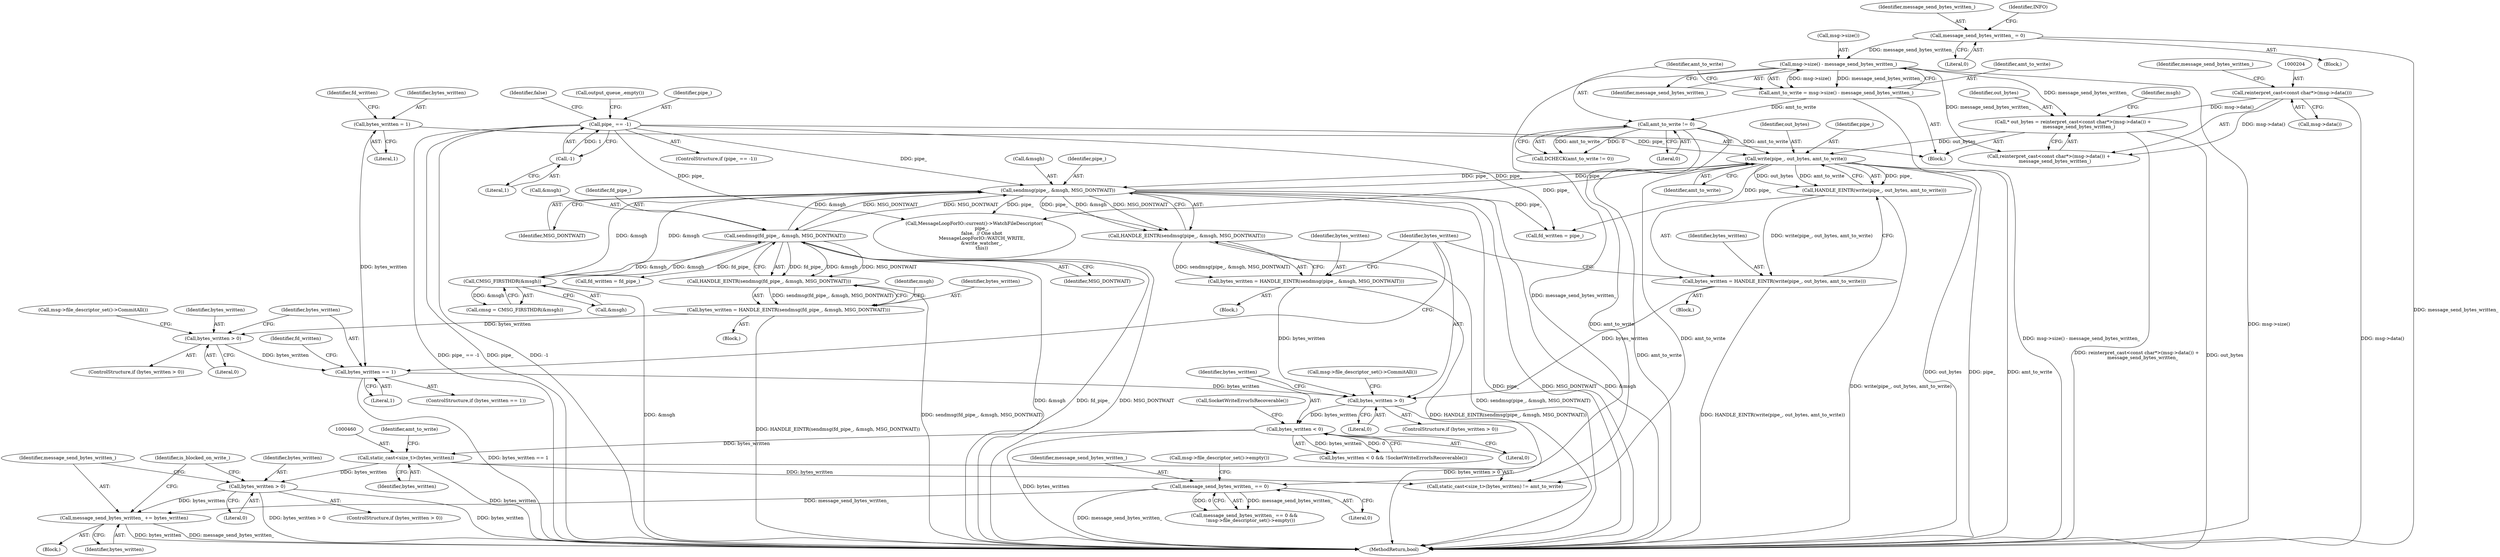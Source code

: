 digraph "0_Chrome_aac449e7154720b895ff1e7f3497c2ce95ae1a5a_0@API" {
"1000469" [label="(Call,message_send_bytes_written_ += bytes_written)"];
"1000465" [label="(Call,bytes_written > 0)"];
"1000459" [label="(Call,static_cast<size_t>(bytes_written))"];
"1000423" [label="(Call,bytes_written < 0)"];
"1000417" [label="(Call,bytes_written > 0)"];
"1000364" [label="(Call,bytes_written == 1)"];
"1000226" [label="(Call,bytes_written = 1)"];
"1000358" [label="(Call,bytes_written > 0)"];
"1000338" [label="(Call,bytes_written = HANDLE_EINTR(sendmsg(fd_pipe_, &msgh, MSG_DONTWAIT)))"];
"1000340" [label="(Call,HANDLE_EINTR(sendmsg(fd_pipe_, &msgh, MSG_DONTWAIT)))"];
"1000341" [label="(Call,sendmsg(fd_pipe_, &msgh, MSG_DONTWAIT))"];
"1000273" [label="(Call,CMSG_FIRSTHDR(&msgh))"];
"1000411" [label="(Call,sendmsg(pipe_, &msgh, MSG_DONTWAIT))"];
"1000402" [label="(Call,write(pipe_, out_bytes, amt_to_write))"];
"1000121" [label="(Call,pipe_ == -1)"];
"1000123" [label="(Call,-1)"];
"1000200" [label="(Call,* out_bytes = reinterpret_cast<const char*>(msg->data()) +\n        message_send_bytes_written_)"];
"1000203" [label="(Call,reinterpret_cast<const char*>(msg->data()))"];
"1000192" [label="(Call,msg->size() - message_send_bytes_written_)"];
"1000486" [label="(Call,message_send_bytes_written_ = 0)"];
"1000196" [label="(Call,amt_to_write != 0)"];
"1000190" [label="(Call,amt_to_write = msg->size() - message_send_bytes_written_)"];
"1000408" [label="(Call,bytes_written = HANDLE_EINTR(sendmsg(pipe_, &msgh, MSG_DONTWAIT)))"];
"1000410" [label="(Call,HANDLE_EINTR(sendmsg(pipe_, &msgh, MSG_DONTWAIT)))"];
"1000399" [label="(Call,bytes_written = HANDLE_EINTR(write(pipe_, out_bytes, amt_to_write)))"];
"1000401" [label="(Call,HANDLE_EINTR(write(pipe_, out_bytes, amt_to_write)))"];
"1000236" [label="(Call,message_send_bytes_written_ == 0)"];
"1000362" [label="(Call,msg->file_descriptor_set()->CommitAll())"];
"1000198" [label="(Literal,0)"];
"1000402" [label="(Call,write(pipe_, out_bytes, amt_to_write))"];
"1000473" [label="(Identifier,is_blocked_on_write_)"];
"1000209" [label="(Identifier,msgh)"];
"1000338" [label="(Call,bytes_written = HANDLE_EINTR(sendmsg(fd_pipe_, &msgh, MSG_DONTWAIT)))"];
"1000190" [label="(Call,amt_to_write = msg->size() - message_send_bytes_written_)"];
"1000195" [label="(Call,DCHECK(amt_to_write != 0))"];
"1000416" [label="(ControlStructure,if (bytes_written > 0))"];
"1000365" [label="(Identifier,bytes_written)"];
"1000348" [label="(Identifier,msgh)"];
"1000205" [label="(Call,msg->data())"];
"1000120" [label="(ControlStructure,if (pipe_ == -1))"];
"1000345" [label="(Identifier,MSG_DONTWAIT)"];
"1000488" [label="(Literal,0)"];
"1000469" [label="(Call,message_send_bytes_written_ += bytes_written)"];
"1000231" [label="(Identifier,fd_written)"];
"1000363" [label="(ControlStructure,if (bytes_written == 1))"];
"1000415" [label="(Identifier,MSG_DONTWAIT)"];
"1000236" [label="(Call,message_send_bytes_written_ == 0)"];
"1000486" [label="(Call,message_send_bytes_written_ = 0)"];
"1000468" [label="(Block,)"];
"1000404" [label="(Identifier,out_bytes)"];
"1000487" [label="(Identifier,message_send_bytes_written_)"];
"1000399" [label="(Call,bytes_written = HANDLE_EINTR(write(pipe_, out_bytes, amt_to_write)))"];
"1000466" [label="(Identifier,bytes_written)"];
"1000123" [label="(Call,-1)"];
"1000410" [label="(Call,HANDLE_EINTR(sendmsg(pipe_, &msgh, MSG_DONTWAIT)))"];
"1000273" [label="(Call,CMSG_FIRSTHDR(&msgh))"];
"1000507" [label="(MethodReturn,bool)"];
"1000412" [label="(Identifier,pipe_)"];
"1000407" [label="(Block,)"];
"1000274" [label="(Call,&msgh)"];
"1000206" [label="(Identifier,message_send_bytes_written_)"];
"1000470" [label="(Identifier,message_send_bytes_written_)"];
"1000485" [label="(Block,)"];
"1000369" [label="(Identifier,fd_written)"];
"1000467" [label="(Literal,0)"];
"1000200" [label="(Call,* out_bytes = reinterpret_cast<const char*>(msg->data()) +\n        message_send_bytes_written_)"];
"1000405" [label="(Identifier,amt_to_write)"];
"1000419" [label="(Literal,0)"];
"1000459" [label="(Call,static_cast<size_t>(bytes_written))"];
"1000462" [label="(Identifier,amt_to_write)"];
"1000196" [label="(Call,amt_to_write != 0)"];
"1000201" [label="(Identifier,out_bytes)"];
"1000458" [label="(Call,static_cast<size_t>(bytes_written) != amt_to_write)"];
"1000227" [label="(Identifier,bytes_written)"];
"1000417" [label="(Call,bytes_written > 0)"];
"1000226" [label="(Call,bytes_written = 1)"];
"1000418" [label="(Identifier,bytes_written)"];
"1000409" [label="(Identifier,bytes_written)"];
"1000131" [label="(Block,)"];
"1000127" [label="(Identifier,false)"];
"1000271" [label="(Call,cmsg = CMSG_FIRSTHDR(&msgh))"];
"1000403" [label="(Identifier,pipe_)"];
"1000461" [label="(Identifier,bytes_written)"];
"1000464" [label="(ControlStructure,if (bytes_written > 0))"];
"1000357" [label="(ControlStructure,if (bytes_written > 0))"];
"1000401" [label="(Call,HANDLE_EINTR(write(pipe_, out_bytes, amt_to_write)))"];
"1000422" [label="(Call,bytes_written < 0 && !SocketWriteErrorIsRecoverable())"];
"1000427" [label="(Call,SocketWriteErrorIsRecoverable())"];
"1000408" [label="(Call,bytes_written = HANDLE_EINTR(sendmsg(pipe_, &msgh, MSG_DONTWAIT)))"];
"1000228" [label="(Literal,1)"];
"1000235" [label="(Call,message_send_bytes_written_ == 0 &&\n        !msg->file_descriptor_set()->empty())"];
"1000121" [label="(Call,pipe_ == -1)"];
"1000203" [label="(Call,reinterpret_cast<const char*>(msg->data()))"];
"1000411" [label="(Call,sendmsg(pipe_, &msgh, MSG_DONTWAIT))"];
"1000359" [label="(Identifier,bytes_written)"];
"1000423" [label="(Call,bytes_written < 0)"];
"1000130" [label="(Call,output_queue_.empty())"];
"1000465" [label="(Call,bytes_written > 0)"];
"1000202" [label="(Call,reinterpret_cast<const char*>(msg->data()) +\n        message_send_bytes_written_)"];
"1000425" [label="(Literal,0)"];
"1000368" [label="(Call,fd_written = pipe_)"];
"1000364" [label="(Call,bytes_written == 1)"];
"1000191" [label="(Identifier,amt_to_write)"];
"1000335" [label="(Call,fd_written = fd_pipe_)"];
"1000339" [label="(Identifier,bytes_written)"];
"1000424" [label="(Identifier,bytes_written)"];
"1000413" [label="(Call,&msgh)"];
"1000471" [label="(Identifier,bytes_written)"];
"1000475" [label="(Call,MessageLoopForIO::current()->WatchFileDescriptor(\n          pipe_,\n          false,  // One shot\n          MessageLoopForIO::WATCH_WRITE,\n          &write_watcher_,\n          this))"];
"1000240" [label="(Call,msg->file_descriptor_set()->empty())"];
"1000358" [label="(Call,bytes_written > 0)"];
"1000342" [label="(Identifier,fd_pipe_)"];
"1000366" [label="(Literal,1)"];
"1000197" [label="(Identifier,amt_to_write)"];
"1000194" [label="(Identifier,message_send_bytes_written_)"];
"1000420" [label="(Call,msg->file_descriptor_set()->CommitAll())"];
"1000124" [label="(Literal,1)"];
"1000193" [label="(Call,msg->size())"];
"1000491" [label="(Identifier,INFO)"];
"1000341" [label="(Call,sendmsg(fd_pipe_, &msgh, MSG_DONTWAIT))"];
"1000122" [label="(Identifier,pipe_)"];
"1000340" [label="(Call,HANDLE_EINTR(sendmsg(fd_pipe_, &msgh, MSG_DONTWAIT)))"];
"1000343" [label="(Call,&msgh)"];
"1000238" [label="(Literal,0)"];
"1000192" [label="(Call,msg->size() - message_send_bytes_written_)"];
"1000237" [label="(Identifier,message_send_bytes_written_)"];
"1000360" [label="(Literal,0)"];
"1000398" [label="(Block,)"];
"1000325" [label="(Block,)"];
"1000400" [label="(Identifier,bytes_written)"];
"1000469" -> "1000468"  [label="AST: "];
"1000469" -> "1000471"  [label="CFG: "];
"1000470" -> "1000469"  [label="AST: "];
"1000471" -> "1000469"  [label="AST: "];
"1000473" -> "1000469"  [label="CFG: "];
"1000469" -> "1000507"  [label="DDG: bytes_written"];
"1000469" -> "1000507"  [label="DDG: message_send_bytes_written_"];
"1000465" -> "1000469"  [label="DDG: bytes_written"];
"1000236" -> "1000469"  [label="DDG: message_send_bytes_written_"];
"1000465" -> "1000464"  [label="AST: "];
"1000465" -> "1000467"  [label="CFG: "];
"1000466" -> "1000465"  [label="AST: "];
"1000467" -> "1000465"  [label="AST: "];
"1000470" -> "1000465"  [label="CFG: "];
"1000473" -> "1000465"  [label="CFG: "];
"1000465" -> "1000507"  [label="DDG: bytes_written > 0"];
"1000465" -> "1000507"  [label="DDG: bytes_written"];
"1000459" -> "1000465"  [label="DDG: bytes_written"];
"1000459" -> "1000458"  [label="AST: "];
"1000459" -> "1000461"  [label="CFG: "];
"1000460" -> "1000459"  [label="AST: "];
"1000461" -> "1000459"  [label="AST: "];
"1000462" -> "1000459"  [label="CFG: "];
"1000459" -> "1000507"  [label="DDG: bytes_written"];
"1000459" -> "1000458"  [label="DDG: bytes_written"];
"1000423" -> "1000459"  [label="DDG: bytes_written"];
"1000423" -> "1000422"  [label="AST: "];
"1000423" -> "1000425"  [label="CFG: "];
"1000424" -> "1000423"  [label="AST: "];
"1000425" -> "1000423"  [label="AST: "];
"1000427" -> "1000423"  [label="CFG: "];
"1000422" -> "1000423"  [label="CFG: "];
"1000423" -> "1000507"  [label="DDG: bytes_written"];
"1000423" -> "1000422"  [label="DDG: bytes_written"];
"1000423" -> "1000422"  [label="DDG: 0"];
"1000417" -> "1000423"  [label="DDG: bytes_written"];
"1000417" -> "1000416"  [label="AST: "];
"1000417" -> "1000419"  [label="CFG: "];
"1000418" -> "1000417"  [label="AST: "];
"1000419" -> "1000417"  [label="AST: "];
"1000420" -> "1000417"  [label="CFG: "];
"1000424" -> "1000417"  [label="CFG: "];
"1000417" -> "1000507"  [label="DDG: bytes_written > 0"];
"1000364" -> "1000417"  [label="DDG: bytes_written"];
"1000408" -> "1000417"  [label="DDG: bytes_written"];
"1000399" -> "1000417"  [label="DDG: bytes_written"];
"1000364" -> "1000363"  [label="AST: "];
"1000364" -> "1000366"  [label="CFG: "];
"1000365" -> "1000364"  [label="AST: "];
"1000366" -> "1000364"  [label="AST: "];
"1000369" -> "1000364"  [label="CFG: "];
"1000418" -> "1000364"  [label="CFG: "];
"1000364" -> "1000507"  [label="DDG: bytes_written == 1"];
"1000226" -> "1000364"  [label="DDG: bytes_written"];
"1000358" -> "1000364"  [label="DDG: bytes_written"];
"1000226" -> "1000131"  [label="AST: "];
"1000226" -> "1000228"  [label="CFG: "];
"1000227" -> "1000226"  [label="AST: "];
"1000228" -> "1000226"  [label="AST: "];
"1000231" -> "1000226"  [label="CFG: "];
"1000358" -> "1000357"  [label="AST: "];
"1000358" -> "1000360"  [label="CFG: "];
"1000359" -> "1000358"  [label="AST: "];
"1000360" -> "1000358"  [label="AST: "];
"1000362" -> "1000358"  [label="CFG: "];
"1000365" -> "1000358"  [label="CFG: "];
"1000338" -> "1000358"  [label="DDG: bytes_written"];
"1000338" -> "1000325"  [label="AST: "];
"1000338" -> "1000340"  [label="CFG: "];
"1000339" -> "1000338"  [label="AST: "];
"1000340" -> "1000338"  [label="AST: "];
"1000348" -> "1000338"  [label="CFG: "];
"1000338" -> "1000507"  [label="DDG: HANDLE_EINTR(sendmsg(fd_pipe_, &msgh, MSG_DONTWAIT))"];
"1000340" -> "1000338"  [label="DDG: sendmsg(fd_pipe_, &msgh, MSG_DONTWAIT)"];
"1000340" -> "1000341"  [label="CFG: "];
"1000341" -> "1000340"  [label="AST: "];
"1000340" -> "1000507"  [label="DDG: sendmsg(fd_pipe_, &msgh, MSG_DONTWAIT)"];
"1000341" -> "1000340"  [label="DDG: fd_pipe_"];
"1000341" -> "1000340"  [label="DDG: &msgh"];
"1000341" -> "1000340"  [label="DDG: MSG_DONTWAIT"];
"1000341" -> "1000345"  [label="CFG: "];
"1000342" -> "1000341"  [label="AST: "];
"1000343" -> "1000341"  [label="AST: "];
"1000345" -> "1000341"  [label="AST: "];
"1000341" -> "1000507"  [label="DDG: &msgh"];
"1000341" -> "1000507"  [label="DDG: fd_pipe_"];
"1000341" -> "1000507"  [label="DDG: MSG_DONTWAIT"];
"1000341" -> "1000273"  [label="DDG: &msgh"];
"1000341" -> "1000335"  [label="DDG: fd_pipe_"];
"1000273" -> "1000341"  [label="DDG: &msgh"];
"1000411" -> "1000341"  [label="DDG: MSG_DONTWAIT"];
"1000341" -> "1000411"  [label="DDG: &msgh"];
"1000341" -> "1000411"  [label="DDG: MSG_DONTWAIT"];
"1000273" -> "1000271"  [label="AST: "];
"1000273" -> "1000274"  [label="CFG: "];
"1000274" -> "1000273"  [label="AST: "];
"1000271" -> "1000273"  [label="CFG: "];
"1000273" -> "1000507"  [label="DDG: &msgh"];
"1000273" -> "1000271"  [label="DDG: &msgh"];
"1000411" -> "1000273"  [label="DDG: &msgh"];
"1000273" -> "1000411"  [label="DDG: &msgh"];
"1000411" -> "1000410"  [label="AST: "];
"1000411" -> "1000415"  [label="CFG: "];
"1000412" -> "1000411"  [label="AST: "];
"1000413" -> "1000411"  [label="AST: "];
"1000415" -> "1000411"  [label="AST: "];
"1000410" -> "1000411"  [label="CFG: "];
"1000411" -> "1000507"  [label="DDG: pipe_"];
"1000411" -> "1000507"  [label="DDG: &msgh"];
"1000411" -> "1000507"  [label="DDG: MSG_DONTWAIT"];
"1000411" -> "1000368"  [label="DDG: pipe_"];
"1000411" -> "1000402"  [label="DDG: pipe_"];
"1000411" -> "1000410"  [label="DDG: pipe_"];
"1000411" -> "1000410"  [label="DDG: &msgh"];
"1000411" -> "1000410"  [label="DDG: MSG_DONTWAIT"];
"1000402" -> "1000411"  [label="DDG: pipe_"];
"1000121" -> "1000411"  [label="DDG: pipe_"];
"1000411" -> "1000475"  [label="DDG: pipe_"];
"1000402" -> "1000401"  [label="AST: "];
"1000402" -> "1000405"  [label="CFG: "];
"1000403" -> "1000402"  [label="AST: "];
"1000404" -> "1000402"  [label="AST: "];
"1000405" -> "1000402"  [label="AST: "];
"1000401" -> "1000402"  [label="CFG: "];
"1000402" -> "1000507"  [label="DDG: amt_to_write"];
"1000402" -> "1000507"  [label="DDG: out_bytes"];
"1000402" -> "1000507"  [label="DDG: pipe_"];
"1000402" -> "1000368"  [label="DDG: pipe_"];
"1000402" -> "1000401"  [label="DDG: pipe_"];
"1000402" -> "1000401"  [label="DDG: out_bytes"];
"1000402" -> "1000401"  [label="DDG: amt_to_write"];
"1000121" -> "1000402"  [label="DDG: pipe_"];
"1000200" -> "1000402"  [label="DDG: out_bytes"];
"1000196" -> "1000402"  [label="DDG: amt_to_write"];
"1000402" -> "1000458"  [label="DDG: amt_to_write"];
"1000402" -> "1000475"  [label="DDG: pipe_"];
"1000121" -> "1000120"  [label="AST: "];
"1000121" -> "1000123"  [label="CFG: "];
"1000122" -> "1000121"  [label="AST: "];
"1000123" -> "1000121"  [label="AST: "];
"1000127" -> "1000121"  [label="CFG: "];
"1000130" -> "1000121"  [label="CFG: "];
"1000121" -> "1000507"  [label="DDG: -1"];
"1000121" -> "1000507"  [label="DDG: pipe_ == -1"];
"1000121" -> "1000507"  [label="DDG: pipe_"];
"1000123" -> "1000121"  [label="DDG: 1"];
"1000121" -> "1000368"  [label="DDG: pipe_"];
"1000121" -> "1000475"  [label="DDG: pipe_"];
"1000123" -> "1000124"  [label="CFG: "];
"1000124" -> "1000123"  [label="AST: "];
"1000200" -> "1000131"  [label="AST: "];
"1000200" -> "1000202"  [label="CFG: "];
"1000201" -> "1000200"  [label="AST: "];
"1000202" -> "1000200"  [label="AST: "];
"1000209" -> "1000200"  [label="CFG: "];
"1000200" -> "1000507"  [label="DDG: out_bytes"];
"1000200" -> "1000507"  [label="DDG: reinterpret_cast<const char*>(msg->data()) +\n        message_send_bytes_written_"];
"1000203" -> "1000200"  [label="DDG: msg->data()"];
"1000192" -> "1000200"  [label="DDG: message_send_bytes_written_"];
"1000203" -> "1000202"  [label="AST: "];
"1000203" -> "1000205"  [label="CFG: "];
"1000204" -> "1000203"  [label="AST: "];
"1000205" -> "1000203"  [label="AST: "];
"1000206" -> "1000203"  [label="CFG: "];
"1000203" -> "1000507"  [label="DDG: msg->data()"];
"1000203" -> "1000202"  [label="DDG: msg->data()"];
"1000192" -> "1000190"  [label="AST: "];
"1000192" -> "1000194"  [label="CFG: "];
"1000193" -> "1000192"  [label="AST: "];
"1000194" -> "1000192"  [label="AST: "];
"1000190" -> "1000192"  [label="CFG: "];
"1000192" -> "1000507"  [label="DDG: msg->size()"];
"1000192" -> "1000190"  [label="DDG: msg->size()"];
"1000192" -> "1000190"  [label="DDG: message_send_bytes_written_"];
"1000486" -> "1000192"  [label="DDG: message_send_bytes_written_"];
"1000192" -> "1000202"  [label="DDG: message_send_bytes_written_"];
"1000192" -> "1000236"  [label="DDG: message_send_bytes_written_"];
"1000486" -> "1000485"  [label="AST: "];
"1000486" -> "1000488"  [label="CFG: "];
"1000487" -> "1000486"  [label="AST: "];
"1000488" -> "1000486"  [label="AST: "];
"1000491" -> "1000486"  [label="CFG: "];
"1000486" -> "1000507"  [label="DDG: message_send_bytes_written_"];
"1000196" -> "1000195"  [label="AST: "];
"1000196" -> "1000198"  [label="CFG: "];
"1000197" -> "1000196"  [label="AST: "];
"1000198" -> "1000196"  [label="AST: "];
"1000195" -> "1000196"  [label="CFG: "];
"1000196" -> "1000507"  [label="DDG: amt_to_write"];
"1000196" -> "1000195"  [label="DDG: amt_to_write"];
"1000196" -> "1000195"  [label="DDG: 0"];
"1000190" -> "1000196"  [label="DDG: amt_to_write"];
"1000196" -> "1000458"  [label="DDG: amt_to_write"];
"1000190" -> "1000131"  [label="AST: "];
"1000191" -> "1000190"  [label="AST: "];
"1000197" -> "1000190"  [label="CFG: "];
"1000190" -> "1000507"  [label="DDG: msg->size() - message_send_bytes_written_"];
"1000408" -> "1000407"  [label="AST: "];
"1000408" -> "1000410"  [label="CFG: "];
"1000409" -> "1000408"  [label="AST: "];
"1000410" -> "1000408"  [label="AST: "];
"1000418" -> "1000408"  [label="CFG: "];
"1000408" -> "1000507"  [label="DDG: HANDLE_EINTR(sendmsg(pipe_, &msgh, MSG_DONTWAIT))"];
"1000410" -> "1000408"  [label="DDG: sendmsg(pipe_, &msgh, MSG_DONTWAIT)"];
"1000410" -> "1000507"  [label="DDG: sendmsg(pipe_, &msgh, MSG_DONTWAIT)"];
"1000399" -> "1000398"  [label="AST: "];
"1000399" -> "1000401"  [label="CFG: "];
"1000400" -> "1000399"  [label="AST: "];
"1000401" -> "1000399"  [label="AST: "];
"1000418" -> "1000399"  [label="CFG: "];
"1000399" -> "1000507"  [label="DDG: HANDLE_EINTR(write(pipe_, out_bytes, amt_to_write))"];
"1000401" -> "1000399"  [label="DDG: write(pipe_, out_bytes, amt_to_write)"];
"1000401" -> "1000507"  [label="DDG: write(pipe_, out_bytes, amt_to_write)"];
"1000236" -> "1000235"  [label="AST: "];
"1000236" -> "1000238"  [label="CFG: "];
"1000237" -> "1000236"  [label="AST: "];
"1000238" -> "1000236"  [label="AST: "];
"1000240" -> "1000236"  [label="CFG: "];
"1000235" -> "1000236"  [label="CFG: "];
"1000236" -> "1000507"  [label="DDG: message_send_bytes_written_"];
"1000236" -> "1000235"  [label="DDG: message_send_bytes_written_"];
"1000236" -> "1000235"  [label="DDG: 0"];
}
